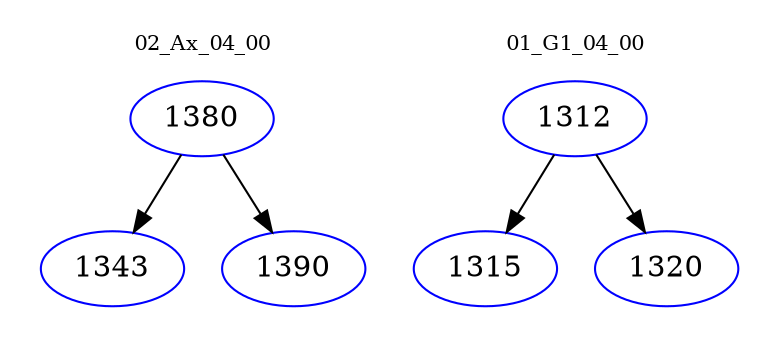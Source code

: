 digraph{
subgraph cluster_0 {
color = white
label = "02_Ax_04_00";
fontsize=10;
T0_1380 [label="1380", color="blue"]
T0_1380 -> T0_1343 [color="black"]
T0_1343 [label="1343", color="blue"]
T0_1380 -> T0_1390 [color="black"]
T0_1390 [label="1390", color="blue"]
}
subgraph cluster_1 {
color = white
label = "01_G1_04_00";
fontsize=10;
T1_1312 [label="1312", color="blue"]
T1_1312 -> T1_1315 [color="black"]
T1_1315 [label="1315", color="blue"]
T1_1312 -> T1_1320 [color="black"]
T1_1320 [label="1320", color="blue"]
}
}
